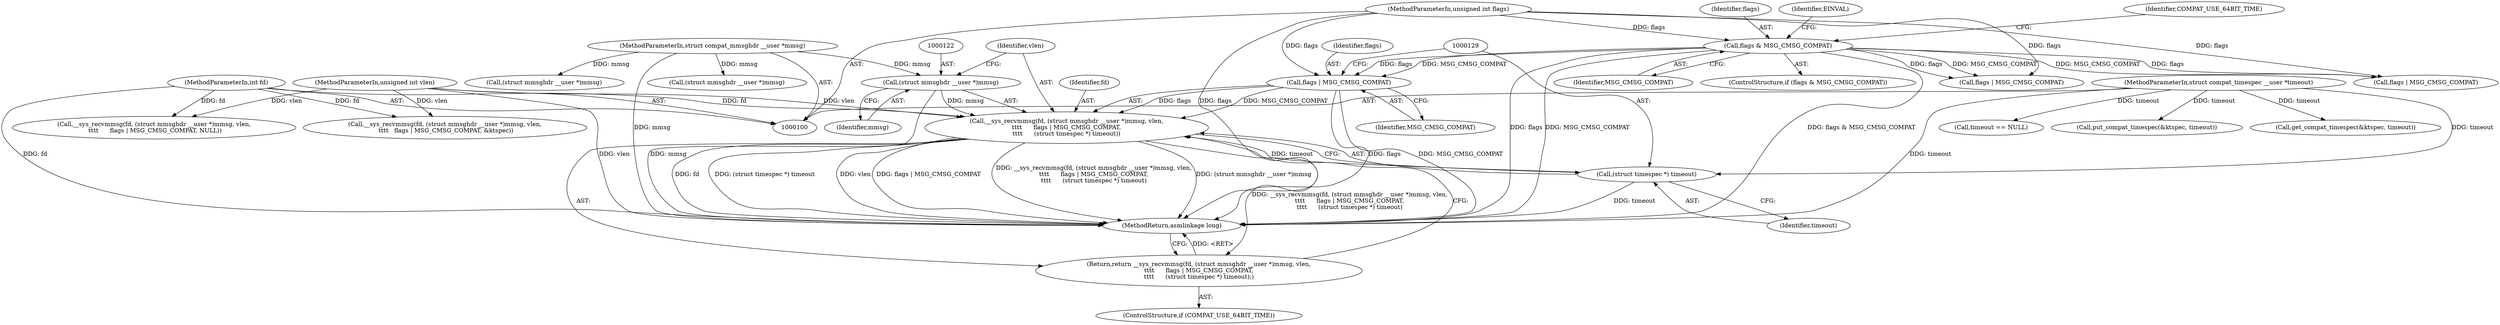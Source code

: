 digraph "1_linux_2def2ef2ae5f3990aabdbe8a755911902707d268@API" {
"1000119" [label="(Call,__sys_recvmmsg(fd, (struct mmsghdr __user *)mmsg, vlen,\n\t\t\t\t      flags | MSG_CMSG_COMPAT,\n\t\t\t\t      (struct timespec *) timeout))"];
"1000101" [label="(MethodParameterIn,int fd)"];
"1000121" [label="(Call,(struct mmsghdr __user *)mmsg)"];
"1000102" [label="(MethodParameterIn,struct compat_mmsghdr __user *mmsg)"];
"1000103" [label="(MethodParameterIn,unsigned int vlen)"];
"1000125" [label="(Call,flags | MSG_CMSG_COMPAT)"];
"1000110" [label="(Call,flags & MSG_CMSG_COMPAT)"];
"1000104" [label="(MethodParameterIn,unsigned int flags)"];
"1000128" [label="(Call,(struct timespec *) timeout)"];
"1000105" [label="(MethodParameterIn,struct compat_timespec __user *timeout)"];
"1000118" [label="(Return,return __sys_recvmmsg(fd, (struct mmsghdr __user *)mmsg, vlen,\n\t\t\t\t      flags | MSG_CMSG_COMPAT,\n\t\t\t\t      (struct timespec *) timeout);)"];
"1000116" [label="(ControlStructure,if (COMPAT_USE_64BIT_TIME))"];
"1000124" [label="(Identifier,vlen)"];
"1000156" [label="(Call,__sys_recvmmsg(fd, (struct mmsghdr __user *)mmsg, vlen,\n \t\t\t\t   flags | MSG_CMSG_COMPAT, &ktspec))"];
"1000128" [label="(Call,(struct timespec *) timeout)"];
"1000118" [label="(Return,return __sys_recvmmsg(fd, (struct mmsghdr __user *)mmsg, vlen,\n\t\t\t\t      flags | MSG_CMSG_COMPAT,\n\t\t\t\t      (struct timespec *) timeout);)"];
"1000123" [label="(Identifier,mmsg)"];
"1000125" [label="(Call,flags | MSG_CMSG_COMPAT)"];
"1000115" [label="(Identifier,EINVAL)"];
"1000119" [label="(Call,__sys_recvmmsg(fd, (struct mmsghdr __user *)mmsg, vlen,\n\t\t\t\t      flags | MSG_CMSG_COMPAT,\n\t\t\t\t      (struct timespec *) timeout))"];
"1000182" [label="(MethodReturn,asmlinkage long)"];
"1000120" [label="(Identifier,fd)"];
"1000142" [label="(Call,flags | MSG_CMSG_COMPAT)"];
"1000110" [label="(Call,flags & MSG_CMSG_COMPAT)"];
"1000162" [label="(Call,flags | MSG_CMSG_COMPAT)"];
"1000105" [label="(MethodParameterIn,struct compat_timespec __user *timeout)"];
"1000138" [label="(Call,(struct mmsghdr __user *)mmsg)"];
"1000127" [label="(Identifier,MSG_CMSG_COMPAT)"];
"1000126" [label="(Identifier,flags)"];
"1000130" [label="(Identifier,timeout)"];
"1000117" [label="(Identifier,COMPAT_USE_64BIT_TIME)"];
"1000103" [label="(MethodParameterIn,unsigned int vlen)"];
"1000121" [label="(Call,(struct mmsghdr __user *)mmsg)"];
"1000112" [label="(Identifier,MSG_CMSG_COMPAT)"];
"1000111" [label="(Identifier,flags)"];
"1000101" [label="(MethodParameterIn,int fd)"];
"1000158" [label="(Call,(struct mmsghdr __user *)mmsg)"];
"1000102" [label="(MethodParameterIn,struct compat_mmsghdr __user *mmsg)"];
"1000109" [label="(ControlStructure,if (flags & MSG_CMSG_COMPAT))"];
"1000132" [label="(Call,timeout == NULL)"];
"1000172" [label="(Call,put_compat_timespec(&ktspec, timeout))"];
"1000147" [label="(Call,get_compat_timespec(&ktspec, timeout))"];
"1000104" [label="(MethodParameterIn,unsigned int flags)"];
"1000136" [label="(Call,__sys_recvmmsg(fd, (struct mmsghdr __user *)mmsg, vlen,\n \t\t\t\t      flags | MSG_CMSG_COMPAT, NULL))"];
"1000119" -> "1000118"  [label="AST: "];
"1000119" -> "1000128"  [label="CFG: "];
"1000120" -> "1000119"  [label="AST: "];
"1000121" -> "1000119"  [label="AST: "];
"1000124" -> "1000119"  [label="AST: "];
"1000125" -> "1000119"  [label="AST: "];
"1000128" -> "1000119"  [label="AST: "];
"1000118" -> "1000119"  [label="CFG: "];
"1000119" -> "1000182"  [label="DDG: flags | MSG_CMSG_COMPAT"];
"1000119" -> "1000182"  [label="DDG: __sys_recvmmsg(fd, (struct mmsghdr __user *)mmsg, vlen,\n\t\t\t\t      flags | MSG_CMSG_COMPAT,\n\t\t\t\t      (struct timespec *) timeout)"];
"1000119" -> "1000182"  [label="DDG: (struct mmsghdr __user *)mmsg"];
"1000119" -> "1000182"  [label="DDG: fd"];
"1000119" -> "1000182"  [label="DDG: (struct timespec *) timeout"];
"1000119" -> "1000182"  [label="DDG: vlen"];
"1000119" -> "1000118"  [label="DDG: __sys_recvmmsg(fd, (struct mmsghdr __user *)mmsg, vlen,\n\t\t\t\t      flags | MSG_CMSG_COMPAT,\n\t\t\t\t      (struct timespec *) timeout)"];
"1000101" -> "1000119"  [label="DDG: fd"];
"1000121" -> "1000119"  [label="DDG: mmsg"];
"1000103" -> "1000119"  [label="DDG: vlen"];
"1000125" -> "1000119"  [label="DDG: flags"];
"1000125" -> "1000119"  [label="DDG: MSG_CMSG_COMPAT"];
"1000128" -> "1000119"  [label="DDG: timeout"];
"1000101" -> "1000100"  [label="AST: "];
"1000101" -> "1000182"  [label="DDG: fd"];
"1000101" -> "1000136"  [label="DDG: fd"];
"1000101" -> "1000156"  [label="DDG: fd"];
"1000121" -> "1000123"  [label="CFG: "];
"1000122" -> "1000121"  [label="AST: "];
"1000123" -> "1000121"  [label="AST: "];
"1000124" -> "1000121"  [label="CFG: "];
"1000121" -> "1000182"  [label="DDG: mmsg"];
"1000102" -> "1000121"  [label="DDG: mmsg"];
"1000102" -> "1000100"  [label="AST: "];
"1000102" -> "1000182"  [label="DDG: mmsg"];
"1000102" -> "1000138"  [label="DDG: mmsg"];
"1000102" -> "1000158"  [label="DDG: mmsg"];
"1000103" -> "1000100"  [label="AST: "];
"1000103" -> "1000182"  [label="DDG: vlen"];
"1000103" -> "1000136"  [label="DDG: vlen"];
"1000103" -> "1000156"  [label="DDG: vlen"];
"1000125" -> "1000127"  [label="CFG: "];
"1000126" -> "1000125"  [label="AST: "];
"1000127" -> "1000125"  [label="AST: "];
"1000129" -> "1000125"  [label="CFG: "];
"1000125" -> "1000182"  [label="DDG: flags"];
"1000125" -> "1000182"  [label="DDG: MSG_CMSG_COMPAT"];
"1000110" -> "1000125"  [label="DDG: flags"];
"1000110" -> "1000125"  [label="DDG: MSG_CMSG_COMPAT"];
"1000104" -> "1000125"  [label="DDG: flags"];
"1000110" -> "1000109"  [label="AST: "];
"1000110" -> "1000112"  [label="CFG: "];
"1000111" -> "1000110"  [label="AST: "];
"1000112" -> "1000110"  [label="AST: "];
"1000115" -> "1000110"  [label="CFG: "];
"1000117" -> "1000110"  [label="CFG: "];
"1000110" -> "1000182"  [label="DDG: MSG_CMSG_COMPAT"];
"1000110" -> "1000182"  [label="DDG: flags & MSG_CMSG_COMPAT"];
"1000110" -> "1000182"  [label="DDG: flags"];
"1000104" -> "1000110"  [label="DDG: flags"];
"1000110" -> "1000142"  [label="DDG: flags"];
"1000110" -> "1000142"  [label="DDG: MSG_CMSG_COMPAT"];
"1000110" -> "1000162"  [label="DDG: flags"];
"1000110" -> "1000162"  [label="DDG: MSG_CMSG_COMPAT"];
"1000104" -> "1000100"  [label="AST: "];
"1000104" -> "1000182"  [label="DDG: flags"];
"1000104" -> "1000142"  [label="DDG: flags"];
"1000104" -> "1000162"  [label="DDG: flags"];
"1000128" -> "1000130"  [label="CFG: "];
"1000129" -> "1000128"  [label="AST: "];
"1000130" -> "1000128"  [label="AST: "];
"1000128" -> "1000182"  [label="DDG: timeout"];
"1000105" -> "1000128"  [label="DDG: timeout"];
"1000105" -> "1000100"  [label="AST: "];
"1000105" -> "1000182"  [label="DDG: timeout"];
"1000105" -> "1000132"  [label="DDG: timeout"];
"1000105" -> "1000147"  [label="DDG: timeout"];
"1000105" -> "1000172"  [label="DDG: timeout"];
"1000118" -> "1000116"  [label="AST: "];
"1000182" -> "1000118"  [label="CFG: "];
"1000118" -> "1000182"  [label="DDG: <RET>"];
}
